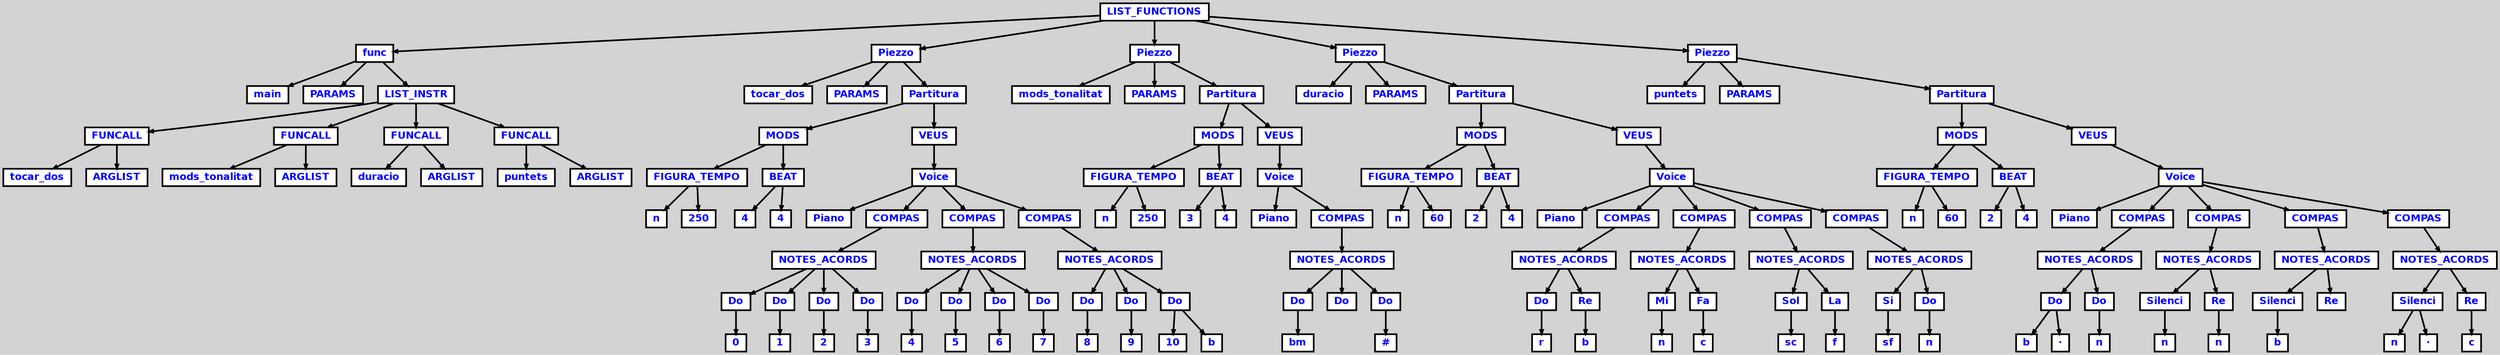 digraph {

	ordering=out;
	ranksep=.4;
	bgcolor="lightgrey"; node [shape=box, fixedsize=false, fontsize=12, fontname="Helvetica-bold", fontcolor="blue"
		width=.25, height=.25, color="black", fillcolor="white", style="filled, solid, bold"];
	edge [arrowsize=.5, color="black", style="bold"]

  n0 [label="LIST_FUNCTIONS"];
  n1 [label="func"];
  n1 [label="func"];
  n2 [label="main"];
  n3 [label="PARAMS"];
  n4 [label="LIST_INSTR"];
  n4 [label="LIST_INSTR"];
  n5 [label="FUNCALL"];
  n5 [label="FUNCALL"];
  n6 [label="tocar_dos"];
  n7 [label="ARGLIST"];
  n8 [label="FUNCALL"];
  n8 [label="FUNCALL"];
  n9 [label="mods_tonalitat"];
  n10 [label="ARGLIST"];
  n11 [label="FUNCALL"];
  n11 [label="FUNCALL"];
  n12 [label="duracio"];
  n13 [label="ARGLIST"];
  n14 [label="FUNCALL"];
  n14 [label="FUNCALL"];
  n15 [label="puntets"];
  n16 [label="ARGLIST"];
  n17 [label="Piezzo"];
  n17 [label="Piezzo"];
  n18 [label="tocar_dos"];
  n19 [label="PARAMS"];
  n20 [label="Partitura"];
  n20 [label="Partitura"];
  n21 [label="MODS"];
  n21 [label="MODS"];
  n22 [label="FIGURA_TEMPO"];
  n22 [label="FIGURA_TEMPO"];
  n23 [label="n"];
  n24 [label="250"];
  n25 [label="BEAT"];
  n25 [label="BEAT"];
  n26 [label="4"];
  n27 [label="4"];
  n28 [label="VEUS"];
  n28 [label="VEUS"];
  n29 [label="Voice"];
  n29 [label="Voice"];
  n30 [label="Piano"];
  n31 [label="COMPAS"];
  n31 [label="COMPAS"];
  n32 [label="NOTES_ACORDS"];
  n32 [label="NOTES_ACORDS"];
  n33 [label="Do"];
  n33 [label="Do"];
  n34 [label="0"];
  n35 [label="Do"];
  n35 [label="Do"];
  n36 [label="1"];
  n37 [label="Do"];
  n37 [label="Do"];
  n38 [label="2"];
  n39 [label="Do"];
  n39 [label="Do"];
  n40 [label="3"];
  n41 [label="COMPAS"];
  n41 [label="COMPAS"];
  n42 [label="NOTES_ACORDS"];
  n42 [label="NOTES_ACORDS"];
  n43 [label="Do"];
  n43 [label="Do"];
  n44 [label="4"];
  n45 [label="Do"];
  n45 [label="Do"];
  n46 [label="5"];
  n47 [label="Do"];
  n47 [label="Do"];
  n48 [label="6"];
  n49 [label="Do"];
  n49 [label="Do"];
  n50 [label="7"];
  n51 [label="COMPAS"];
  n51 [label="COMPAS"];
  n52 [label="NOTES_ACORDS"];
  n52 [label="NOTES_ACORDS"];
  n53 [label="Do"];
  n53 [label="Do"];
  n54 [label="8"];
  n55 [label="Do"];
  n55 [label="Do"];
  n56 [label="9"];
  n57 [label="Do"];
  n57 [label="Do"];
  n58 [label="10"];
  n59 [label="b"];
  n60 [label="Piezzo"];
  n60 [label="Piezzo"];
  n61 [label="mods_tonalitat"];
  n62 [label="PARAMS"];
  n63 [label="Partitura"];
  n63 [label="Partitura"];
  n64 [label="MODS"];
  n64 [label="MODS"];
  n65 [label="FIGURA_TEMPO"];
  n65 [label="FIGURA_TEMPO"];
  n66 [label="n"];
  n67 [label="250"];
  n68 [label="BEAT"];
  n68 [label="BEAT"];
  n69 [label="3"];
  n70 [label="4"];
  n71 [label="VEUS"];
  n71 [label="VEUS"];
  n72 [label="Voice"];
  n72 [label="Voice"];
  n73 [label="Piano"];
  n74 [label="COMPAS"];
  n74 [label="COMPAS"];
  n75 [label="NOTES_ACORDS"];
  n75 [label="NOTES_ACORDS"];
  n76 [label="Do"];
  n76 [label="Do"];
  n77 [label="bm"];
  n78 [label="Do"];
  n79 [label="Do"];
  n79 [label="Do"];
  n80 [label="#"];
  n81 [label="Piezzo"];
  n81 [label="Piezzo"];
  n82 [label="duracio"];
  n83 [label="PARAMS"];
  n84 [label="Partitura"];
  n84 [label="Partitura"];
  n85 [label="MODS"];
  n85 [label="MODS"];
  n86 [label="FIGURA_TEMPO"];
  n86 [label="FIGURA_TEMPO"];
  n87 [label="n"];
  n88 [label="60"];
  n89 [label="BEAT"];
  n89 [label="BEAT"];
  n90 [label="2"];
  n91 [label="4"];
  n92 [label="VEUS"];
  n92 [label="VEUS"];
  n93 [label="Voice"];
  n93 [label="Voice"];
  n94 [label="Piano"];
  n95 [label="COMPAS"];
  n95 [label="COMPAS"];
  n96 [label="NOTES_ACORDS"];
  n96 [label="NOTES_ACORDS"];
  n97 [label="Do"];
  n97 [label="Do"];
  n98 [label="r"];
  n99 [label="Re"];
  n99 [label="Re"];
  n100 [label="b"];
  n101 [label="COMPAS"];
  n101 [label="COMPAS"];
  n102 [label="NOTES_ACORDS"];
  n102 [label="NOTES_ACORDS"];
  n103 [label="Mi"];
  n103 [label="Mi"];
  n104 [label="n"];
  n105 [label="Fa"];
  n105 [label="Fa"];
  n106 [label="c"];
  n107 [label="COMPAS"];
  n107 [label="COMPAS"];
  n108 [label="NOTES_ACORDS"];
  n108 [label="NOTES_ACORDS"];
  n109 [label="Sol"];
  n109 [label="Sol"];
  n110 [label="sc"];
  n111 [label="La"];
  n111 [label="La"];
  n112 [label="f"];
  n113 [label="COMPAS"];
  n113 [label="COMPAS"];
  n114 [label="NOTES_ACORDS"];
  n114 [label="NOTES_ACORDS"];
  n115 [label="Si"];
  n115 [label="Si"];
  n116 [label="sf"];
  n117 [label="Do"];
  n117 [label="Do"];
  n118 [label="n"];
  n119 [label="Piezzo"];
  n119 [label="Piezzo"];
  n120 [label="puntets"];
  n121 [label="PARAMS"];
  n122 [label="Partitura"];
  n122 [label="Partitura"];
  n123 [label="MODS"];
  n123 [label="MODS"];
  n124 [label="FIGURA_TEMPO"];
  n124 [label="FIGURA_TEMPO"];
  n125 [label="n"];
  n126 [label="60"];
  n127 [label="BEAT"];
  n127 [label="BEAT"];
  n128 [label="2"];
  n129 [label="4"];
  n130 [label="VEUS"];
  n130 [label="VEUS"];
  n131 [label="Voice"];
  n131 [label="Voice"];
  n132 [label="Piano"];
  n133 [label="COMPAS"];
  n133 [label="COMPAS"];
  n134 [label="NOTES_ACORDS"];
  n134 [label="NOTES_ACORDS"];
  n135 [label="Do"];
  n135 [label="Do"];
  n136 [label="b"];
  n137 [label="·"];
  n138 [label="Do"];
  n138 [label="Do"];
  n139 [label="n"];
  n140 [label="COMPAS"];
  n140 [label="COMPAS"];
  n141 [label="NOTES_ACORDS"];
  n141 [label="NOTES_ACORDS"];
  n142 [label="Silenci"];
  n142 [label="Silenci"];
  n143 [label="n"];
  n144 [label="Re"];
  n144 [label="Re"];
  n145 [label="n"];
  n146 [label="COMPAS"];
  n146 [label="COMPAS"];
  n147 [label="NOTES_ACORDS"];
  n147 [label="NOTES_ACORDS"];
  n148 [label="Silenci"];
  n148 [label="Silenci"];
  n149 [label="b"];
  n150 [label="Re"];
  n151 [label="COMPAS"];
  n151 [label="COMPAS"];
  n152 [label="NOTES_ACORDS"];
  n152 [label="NOTES_ACORDS"];
  n153 [label="Silenci"];
  n153 [label="Silenci"];
  n154 [label="n"];
  n155 [label="·"];
  n156 [label="Re"];
  n156 [label="Re"];
  n157 [label="c"];

  n0 -> n1 // "LIST_FUNCTIONS" -> "func"
  n1 -> n2 // "func" -> "main"
  n1 -> n3 // "func" -> "PARAMS"
  n1 -> n4 // "func" -> "LIST_INSTR"
  n4 -> n5 // "LIST_INSTR" -> "FUNCALL"
  n5 -> n6 // "FUNCALL" -> "tocar_dos"
  n5 -> n7 // "FUNCALL" -> "ARGLIST"
  n4 -> n8 // "LIST_INSTR" -> "FUNCALL"
  n8 -> n9 // "FUNCALL" -> "mods_tonalitat"
  n8 -> n10 // "FUNCALL" -> "ARGLIST"
  n4 -> n11 // "LIST_INSTR" -> "FUNCALL"
  n11 -> n12 // "FUNCALL" -> "duracio"
  n11 -> n13 // "FUNCALL" -> "ARGLIST"
  n4 -> n14 // "LIST_INSTR" -> "FUNCALL"
  n14 -> n15 // "FUNCALL" -> "puntets"
  n14 -> n16 // "FUNCALL" -> "ARGLIST"
  n0 -> n17 // "LIST_FUNCTIONS" -> "Piezzo"
  n17 -> n18 // "Piezzo" -> "tocar_dos"
  n17 -> n19 // "Piezzo" -> "PARAMS"
  n17 -> n20 // "Piezzo" -> "Partitura"
  n20 -> n21 // "Partitura" -> "MODS"
  n21 -> n22 // "MODS" -> "FIGURA_TEMPO"
  n22 -> n23 // "FIGURA_TEMPO" -> "n"
  n22 -> n24 // "FIGURA_TEMPO" -> "250"
  n21 -> n25 // "MODS" -> "BEAT"
  n25 -> n26 // "BEAT" -> "4"
  n25 -> n27 // "BEAT" -> "4"
  n20 -> n28 // "Partitura" -> "VEUS"
  n28 -> n29 // "VEUS" -> "Voice"
  n29 -> n30 // "Voice" -> "Piano"
  n29 -> n31 // "Voice" -> "COMPAS"
  n31 -> n32 // "COMPAS" -> "NOTES_ACORDS"
  n32 -> n33 // "NOTES_ACORDS" -> "Do"
  n33 -> n34 // "Do" -> "0"
  n32 -> n35 // "NOTES_ACORDS" -> "Do"
  n35 -> n36 // "Do" -> "1"
  n32 -> n37 // "NOTES_ACORDS" -> "Do"
  n37 -> n38 // "Do" -> "2"
  n32 -> n39 // "NOTES_ACORDS" -> "Do"
  n39 -> n40 // "Do" -> "3"
  n29 -> n41 // "Voice" -> "COMPAS"
  n41 -> n42 // "COMPAS" -> "NOTES_ACORDS"
  n42 -> n43 // "NOTES_ACORDS" -> "Do"
  n43 -> n44 // "Do" -> "4"
  n42 -> n45 // "NOTES_ACORDS" -> "Do"
  n45 -> n46 // "Do" -> "5"
  n42 -> n47 // "NOTES_ACORDS" -> "Do"
  n47 -> n48 // "Do" -> "6"
  n42 -> n49 // "NOTES_ACORDS" -> "Do"
  n49 -> n50 // "Do" -> "7"
  n29 -> n51 // "Voice" -> "COMPAS"
  n51 -> n52 // "COMPAS" -> "NOTES_ACORDS"
  n52 -> n53 // "NOTES_ACORDS" -> "Do"
  n53 -> n54 // "Do" -> "8"
  n52 -> n55 // "NOTES_ACORDS" -> "Do"
  n55 -> n56 // "Do" -> "9"
  n52 -> n57 // "NOTES_ACORDS" -> "Do"
  n57 -> n58 // "Do" -> "10"
  n57 -> n59 // "Do" -> "b"
  n0 -> n60 // "LIST_FUNCTIONS" -> "Piezzo"
  n60 -> n61 // "Piezzo" -> "mods_tonalitat"
  n60 -> n62 // "Piezzo" -> "PARAMS"
  n60 -> n63 // "Piezzo" -> "Partitura"
  n63 -> n64 // "Partitura" -> "MODS"
  n64 -> n65 // "MODS" -> "FIGURA_TEMPO"
  n65 -> n66 // "FIGURA_TEMPO" -> "n"
  n65 -> n67 // "FIGURA_TEMPO" -> "250"
  n64 -> n68 // "MODS" -> "BEAT"
  n68 -> n69 // "BEAT" -> "3"
  n68 -> n70 // "BEAT" -> "4"
  n63 -> n71 // "Partitura" -> "VEUS"
  n71 -> n72 // "VEUS" -> "Voice"
  n72 -> n73 // "Voice" -> "Piano"
  n72 -> n74 // "Voice" -> "COMPAS"
  n74 -> n75 // "COMPAS" -> "NOTES_ACORDS"
  n75 -> n76 // "NOTES_ACORDS" -> "Do"
  n76 -> n77 // "Do" -> "bm"
  n75 -> n78 // "NOTES_ACORDS" -> "Do"
  n75 -> n79 // "NOTES_ACORDS" -> "Do"
  n79 -> n80 // "Do" -> "#"
  n0 -> n81 // "LIST_FUNCTIONS" -> "Piezzo"
  n81 -> n82 // "Piezzo" -> "duracio"
  n81 -> n83 // "Piezzo" -> "PARAMS"
  n81 -> n84 // "Piezzo" -> "Partitura"
  n84 -> n85 // "Partitura" -> "MODS"
  n85 -> n86 // "MODS" -> "FIGURA_TEMPO"
  n86 -> n87 // "FIGURA_TEMPO" -> "n"
  n86 -> n88 // "FIGURA_TEMPO" -> "60"
  n85 -> n89 // "MODS" -> "BEAT"
  n89 -> n90 // "BEAT" -> "2"
  n89 -> n91 // "BEAT" -> "4"
  n84 -> n92 // "Partitura" -> "VEUS"
  n92 -> n93 // "VEUS" -> "Voice"
  n93 -> n94 // "Voice" -> "Piano"
  n93 -> n95 // "Voice" -> "COMPAS"
  n95 -> n96 // "COMPAS" -> "NOTES_ACORDS"
  n96 -> n97 // "NOTES_ACORDS" -> "Do"
  n97 -> n98 // "Do" -> "r"
  n96 -> n99 // "NOTES_ACORDS" -> "Re"
  n99 -> n100 // "Re" -> "b"
  n93 -> n101 // "Voice" -> "COMPAS"
  n101 -> n102 // "COMPAS" -> "NOTES_ACORDS"
  n102 -> n103 // "NOTES_ACORDS" -> "Mi"
  n103 -> n104 // "Mi" -> "n"
  n102 -> n105 // "NOTES_ACORDS" -> "Fa"
  n105 -> n106 // "Fa" -> "c"
  n93 -> n107 // "Voice" -> "COMPAS"
  n107 -> n108 // "COMPAS" -> "NOTES_ACORDS"
  n108 -> n109 // "NOTES_ACORDS" -> "Sol"
  n109 -> n110 // "Sol" -> "sc"
  n108 -> n111 // "NOTES_ACORDS" -> "La"
  n111 -> n112 // "La" -> "f"
  n93 -> n113 // "Voice" -> "COMPAS"
  n113 -> n114 // "COMPAS" -> "NOTES_ACORDS"
  n114 -> n115 // "NOTES_ACORDS" -> "Si"
  n115 -> n116 // "Si" -> "sf"
  n114 -> n117 // "NOTES_ACORDS" -> "Do"
  n117 -> n118 // "Do" -> "n"
  n0 -> n119 // "LIST_FUNCTIONS" -> "Piezzo"
  n119 -> n120 // "Piezzo" -> "puntets"
  n119 -> n121 // "Piezzo" -> "PARAMS"
  n119 -> n122 // "Piezzo" -> "Partitura"
  n122 -> n123 // "Partitura" -> "MODS"
  n123 -> n124 // "MODS" -> "FIGURA_TEMPO"
  n124 -> n125 // "FIGURA_TEMPO" -> "n"
  n124 -> n126 // "FIGURA_TEMPO" -> "60"
  n123 -> n127 // "MODS" -> "BEAT"
  n127 -> n128 // "BEAT" -> "2"
  n127 -> n129 // "BEAT" -> "4"
  n122 -> n130 // "Partitura" -> "VEUS"
  n130 -> n131 // "VEUS" -> "Voice"
  n131 -> n132 // "Voice" -> "Piano"
  n131 -> n133 // "Voice" -> "COMPAS"
  n133 -> n134 // "COMPAS" -> "NOTES_ACORDS"
  n134 -> n135 // "NOTES_ACORDS" -> "Do"
  n135 -> n136 // "Do" -> "b"
  n135 -> n137 // "Do" -> "·"
  n134 -> n138 // "NOTES_ACORDS" -> "Do"
  n138 -> n139 // "Do" -> "n"
  n131 -> n140 // "Voice" -> "COMPAS"
  n140 -> n141 // "COMPAS" -> "NOTES_ACORDS"
  n141 -> n142 // "NOTES_ACORDS" -> "Silenci"
  n142 -> n143 // "Silenci" -> "n"
  n141 -> n144 // "NOTES_ACORDS" -> "Re"
  n144 -> n145 // "Re" -> "n"
  n131 -> n146 // "Voice" -> "COMPAS"
  n146 -> n147 // "COMPAS" -> "NOTES_ACORDS"
  n147 -> n148 // "NOTES_ACORDS" -> "Silenci"
  n148 -> n149 // "Silenci" -> "b"
  n147 -> n150 // "NOTES_ACORDS" -> "Re"
  n131 -> n151 // "Voice" -> "COMPAS"
  n151 -> n152 // "COMPAS" -> "NOTES_ACORDS"
  n152 -> n153 // "NOTES_ACORDS" -> "Silenci"
  n153 -> n154 // "Silenci" -> "n"
  n153 -> n155 // "Silenci" -> "·"
  n152 -> n156 // "NOTES_ACORDS" -> "Re"
  n156 -> n157 // "Re" -> "c"

}
